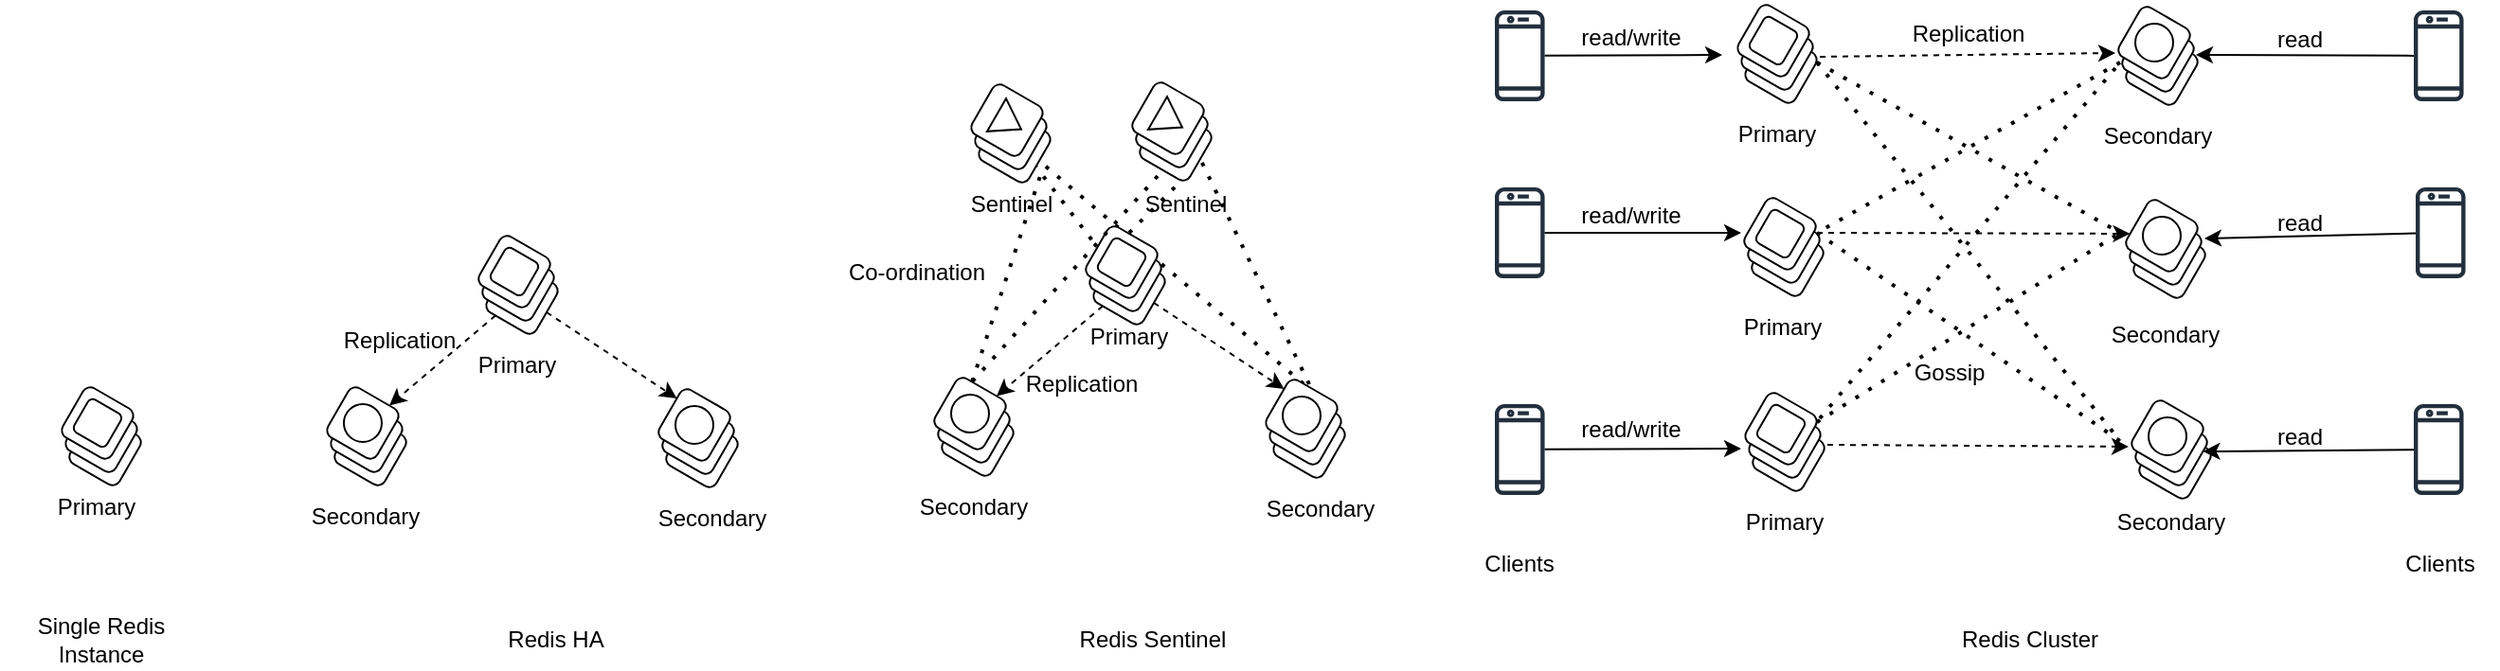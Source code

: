<mxfile version="21.3.8" type="github">
  <diagram name="Page-1" id="Pu-Xg4iQmbZEXAthtmg6">
    <mxGraphModel dx="954" dy="1602" grid="1" gridSize="10" guides="1" tooltips="1" connect="1" arrows="1" fold="1" page="1" pageScale="1" pageWidth="850" pageHeight="1100" math="0" shadow="0">
      <root>
        <mxCell id="0" />
        <mxCell id="1" parent="0" />
        <mxCell id="jeQJ4BIFKmj9hE7d5jCC-107" value="" style="endArrow=none;dashed=1;html=1;dashPattern=1 3;strokeWidth=2;rounded=0;entryX=1;entryY=0.5;entryDx=0;entryDy=0;" edge="1" parent="1" target="jeQJ4BIFKmj9hE7d5jCC-91">
          <mxGeometry width="50" height="50" relative="1" as="geometry">
            <mxPoint x="780" y="200" as="sourcePoint" />
            <mxPoint x="730" y="190" as="targetPoint" />
          </mxGeometry>
        </mxCell>
        <mxCell id="jeQJ4BIFKmj9hE7d5jCC-108" value="" style="endArrow=none;dashed=1;html=1;dashPattern=1 3;strokeWidth=2;rounded=0;entryX=0.5;entryY=0;entryDx=0;entryDy=0;exitX=0;exitY=1;exitDx=0;exitDy=0;" edge="1" parent="1" source="jeQJ4BIFKmj9hE7d5jCC-101" target="jeQJ4BIFKmj9hE7d5jCC-101">
          <mxGeometry width="50" height="50" relative="1" as="geometry">
            <mxPoint x="600" y="410" as="sourcePoint" />
            <mxPoint x="670" y="240" as="targetPoint" />
          </mxGeometry>
        </mxCell>
        <mxCell id="jeQJ4BIFKmj9hE7d5jCC-105" value="" style="endArrow=none;dashed=1;html=1;dashPattern=1 3;strokeWidth=2;rounded=0;entryX=1;entryY=0.5;entryDx=0;entryDy=0;exitX=0.25;exitY=0;exitDx=0;exitDy=0;" edge="1" parent="1" source="jeQJ4BIFKmj9hE7d5jCC-81" target="jeQJ4BIFKmj9hE7d5jCC-12">
          <mxGeometry width="50" height="50" relative="1" as="geometry">
            <mxPoint x="730" y="420" as="sourcePoint" />
            <mxPoint x="650" y="140" as="targetPoint" />
          </mxGeometry>
        </mxCell>
        <mxCell id="jeQJ4BIFKmj9hE7d5jCC-103" value="" style="endArrow=none;dashed=1;html=1;dashPattern=1 3;strokeWidth=2;rounded=0;entryX=0.7;entryY=-0.2;entryDx=0;entryDy=0;entryPerimeter=0;" edge="1" parent="1" target="jeQJ4BIFKmj9hE7d5jCC-100">
          <mxGeometry width="50" height="50" relative="1" as="geometry">
            <mxPoint x="670" y="130" as="sourcePoint" />
            <mxPoint x="710" y="250" as="targetPoint" />
          </mxGeometry>
        </mxCell>
        <mxCell id="jeQJ4BIFKmj9hE7d5jCC-104" value="" style="endArrow=none;dashed=1;html=1;dashPattern=1 3;strokeWidth=2;rounded=0;entryX=0.75;entryY=0;entryDx=0;entryDy=0;exitX=0.25;exitY=0;exitDx=0;exitDy=0;" edge="1" parent="1" source="jeQJ4BIFKmj9hE7d5jCC-71" target="jeQJ4BIFKmj9hE7d5jCC-100">
          <mxGeometry width="50" height="50" relative="1" as="geometry">
            <mxPoint x="670" y="400" as="sourcePoint" />
            <mxPoint x="720" y="350" as="targetPoint" />
          </mxGeometry>
        </mxCell>
        <mxCell id="jeQJ4BIFKmj9hE7d5jCC-17" value="" style="group" vertex="1" connectable="0" parent="1">
          <mxGeometry x="120.0" y="200.0" width="44.981" height="54.981" as="geometry" />
        </mxCell>
        <mxCell id="jeQJ4BIFKmj9hE7d5jCC-4" value="" style="rounded=1;whiteSpace=wrap;html=1;rotation=30;" vertex="1" parent="jeQJ4BIFKmj9hE7d5jCC-17">
          <mxGeometry x="9.49" y="19.49" width="30" height="30" as="geometry" />
        </mxCell>
        <mxCell id="jeQJ4BIFKmj9hE7d5jCC-3" value="" style="rounded=1;whiteSpace=wrap;html=1;rotation=30;" vertex="1" parent="jeQJ4BIFKmj9hE7d5jCC-17">
          <mxGeometry x="7.49" y="12.49" width="30" height="30" as="geometry" />
        </mxCell>
        <mxCell id="jeQJ4BIFKmj9hE7d5jCC-2" value="" style="rounded=1;whiteSpace=wrap;html=1;rotation=30;" vertex="1" parent="jeQJ4BIFKmj9hE7d5jCC-17">
          <mxGeometry x="5.49" y="5.49" width="30" height="30" as="geometry" />
        </mxCell>
        <mxCell id="jeQJ4BIFKmj9hE7d5jCC-5" value="" style="rounded=1;whiteSpace=wrap;html=1;rotation=30;" vertex="1" parent="jeQJ4BIFKmj9hE7d5jCC-17">
          <mxGeometry x="10.49" y="10.49" width="20" height="20" as="geometry" />
        </mxCell>
        <mxCell id="jeQJ4BIFKmj9hE7d5jCC-18" value="" style="group" vertex="1" connectable="0" parent="1">
          <mxGeometry x="260.0" y="200.0" width="44.981" height="54.981" as="geometry" />
        </mxCell>
        <mxCell id="jeQJ4BIFKmj9hE7d5jCC-7" value="" style="rounded=1;whiteSpace=wrap;html=1;rotation=30;" vertex="1" parent="jeQJ4BIFKmj9hE7d5jCC-18">
          <mxGeometry x="9.49" y="19.49" width="30" height="30" as="geometry" />
        </mxCell>
        <mxCell id="jeQJ4BIFKmj9hE7d5jCC-8" value="" style="rounded=1;whiteSpace=wrap;html=1;rotation=30;" vertex="1" parent="jeQJ4BIFKmj9hE7d5jCC-18">
          <mxGeometry x="7.49" y="12.49" width="30" height="30" as="geometry" />
        </mxCell>
        <mxCell id="jeQJ4BIFKmj9hE7d5jCC-9" value="" style="rounded=1;whiteSpace=wrap;html=1;rotation=30;" vertex="1" parent="jeQJ4BIFKmj9hE7d5jCC-18">
          <mxGeometry x="5.49" y="5.49" width="30" height="30" as="geometry" />
        </mxCell>
        <mxCell id="jeQJ4BIFKmj9hE7d5jCC-11" value="" style="ellipse;whiteSpace=wrap;html=1;aspect=fixed;" vertex="1" parent="jeQJ4BIFKmj9hE7d5jCC-18">
          <mxGeometry x="10.49" y="10.49" width="20" height="20" as="geometry" />
        </mxCell>
        <mxCell id="jeQJ4BIFKmj9hE7d5jCC-19" value="" style="group" vertex="1" connectable="0" parent="1">
          <mxGeometry x="600.0" y="40.0" width="44.981" height="54.981" as="geometry" />
        </mxCell>
        <mxCell id="jeQJ4BIFKmj9hE7d5jCC-12" value="" style="rounded=1;whiteSpace=wrap;html=1;rotation=30;" vertex="1" parent="jeQJ4BIFKmj9hE7d5jCC-19">
          <mxGeometry x="9.49" y="19.49" width="30" height="30" as="geometry" />
        </mxCell>
        <mxCell id="jeQJ4BIFKmj9hE7d5jCC-13" value="" style="rounded=1;whiteSpace=wrap;html=1;rotation=30;" vertex="1" parent="jeQJ4BIFKmj9hE7d5jCC-19">
          <mxGeometry x="7.49" y="12.49" width="30" height="30" as="geometry" />
        </mxCell>
        <mxCell id="jeQJ4BIFKmj9hE7d5jCC-14" value="" style="rounded=1;whiteSpace=wrap;html=1;rotation=30;" vertex="1" parent="jeQJ4BIFKmj9hE7d5jCC-19">
          <mxGeometry x="5.49" y="5.49" width="30" height="30" as="geometry" />
        </mxCell>
        <mxCell id="jeQJ4BIFKmj9hE7d5jCC-16" value="" style="triangle;whiteSpace=wrap;html=1;rotation=30;" vertex="1" parent="jeQJ4BIFKmj9hE7d5jCC-19">
          <mxGeometry x="13.99" y="11.49" width="15" height="20" as="geometry" />
        </mxCell>
        <mxCell id="jeQJ4BIFKmj9hE7d5jCC-20" value="Single Redis Instance" style="text;html=1;strokeColor=none;fillColor=none;align=center;verticalAlign=middle;whiteSpace=wrap;rounded=0;" vertex="1" parent="1">
          <mxGeometry x="89.99" y="320" width="105" height="30" as="geometry" />
        </mxCell>
        <mxCell id="jeQJ4BIFKmj9hE7d5jCC-26" value="" style="group" vertex="1" connectable="0" parent="1">
          <mxGeometry x="340" y="120" width="44.981" height="54.981" as="geometry" />
        </mxCell>
        <mxCell id="jeQJ4BIFKmj9hE7d5jCC-27" value="" style="rounded=1;whiteSpace=wrap;html=1;rotation=30;" vertex="1" parent="jeQJ4BIFKmj9hE7d5jCC-26">
          <mxGeometry x="9.49" y="19.49" width="30" height="30" as="geometry" />
        </mxCell>
        <mxCell id="jeQJ4BIFKmj9hE7d5jCC-28" value="" style="rounded=1;whiteSpace=wrap;html=1;rotation=30;" vertex="1" parent="jeQJ4BIFKmj9hE7d5jCC-26">
          <mxGeometry x="7.49" y="12.49" width="30" height="30" as="geometry" />
        </mxCell>
        <mxCell id="jeQJ4BIFKmj9hE7d5jCC-29" value="" style="rounded=1;whiteSpace=wrap;html=1;rotation=30;" vertex="1" parent="jeQJ4BIFKmj9hE7d5jCC-26">
          <mxGeometry x="5.49" y="5.49" width="30" height="30" as="geometry" />
        </mxCell>
        <mxCell id="jeQJ4BIFKmj9hE7d5jCC-30" value="" style="rounded=1;whiteSpace=wrap;html=1;rotation=30;" vertex="1" parent="jeQJ4BIFKmj9hE7d5jCC-26">
          <mxGeometry x="10.49" y="10.49" width="20" height="20" as="geometry" />
        </mxCell>
        <mxCell id="jeQJ4BIFKmj9hE7d5jCC-31" value="" style="group" vertex="1" connectable="0" parent="1">
          <mxGeometry x="435" y="201" width="44.981" height="54.981" as="geometry" />
        </mxCell>
        <mxCell id="jeQJ4BIFKmj9hE7d5jCC-32" value="" style="rounded=1;whiteSpace=wrap;html=1;rotation=30;" vertex="1" parent="jeQJ4BIFKmj9hE7d5jCC-31">
          <mxGeometry x="9.49" y="19.49" width="30" height="30" as="geometry" />
        </mxCell>
        <mxCell id="jeQJ4BIFKmj9hE7d5jCC-33" value="" style="rounded=1;whiteSpace=wrap;html=1;rotation=30;" vertex="1" parent="jeQJ4BIFKmj9hE7d5jCC-31">
          <mxGeometry x="7.49" y="12.49" width="30" height="30" as="geometry" />
        </mxCell>
        <mxCell id="jeQJ4BIFKmj9hE7d5jCC-34" value="" style="rounded=1;whiteSpace=wrap;html=1;rotation=30;" vertex="1" parent="jeQJ4BIFKmj9hE7d5jCC-31">
          <mxGeometry x="5.49" y="5.49" width="30" height="30" as="geometry" />
        </mxCell>
        <mxCell id="jeQJ4BIFKmj9hE7d5jCC-35" value="" style="ellipse;whiteSpace=wrap;html=1;aspect=fixed;" vertex="1" parent="jeQJ4BIFKmj9hE7d5jCC-31">
          <mxGeometry x="10.49" y="10.49" width="20" height="20" as="geometry" />
        </mxCell>
        <mxCell id="jeQJ4BIFKmj9hE7d5jCC-37" value="" style="endArrow=classic;html=1;rounded=0;exitX=0.25;exitY=1;exitDx=0;exitDy=0;entryX=0.75;entryY=0;entryDx=0;entryDy=0;dashed=1;" edge="1" parent="1" source="jeQJ4BIFKmj9hE7d5jCC-27" target="jeQJ4BIFKmj9hE7d5jCC-9">
          <mxGeometry width="50" height="50" relative="1" as="geometry">
            <mxPoint x="400" y="180" as="sourcePoint" />
            <mxPoint x="450" y="130" as="targetPoint" />
          </mxGeometry>
        </mxCell>
        <mxCell id="jeQJ4BIFKmj9hE7d5jCC-38" value="" style="endArrow=classic;html=1;rounded=0;exitX=1;exitY=0.5;exitDx=0;exitDy=0;entryX=0;entryY=0.25;entryDx=0;entryDy=0;dashed=1;" edge="1" parent="1" source="jeQJ4BIFKmj9hE7d5jCC-27" target="jeQJ4BIFKmj9hE7d5jCC-34">
          <mxGeometry width="50" height="50" relative="1" as="geometry">
            <mxPoint x="350" y="330" as="sourcePoint" />
            <mxPoint x="400" y="280" as="targetPoint" />
          </mxGeometry>
        </mxCell>
        <mxCell id="jeQJ4BIFKmj9hE7d5jCC-39" value="Primary" style="text;html=1;strokeColor=none;fillColor=none;align=center;verticalAlign=middle;whiteSpace=wrap;rounded=0;" vertex="1" parent="1">
          <mxGeometry x="110" y="250" width="60" height="30" as="geometry" />
        </mxCell>
        <mxCell id="jeQJ4BIFKmj9hE7d5jCC-40" value="Primary" style="text;html=1;strokeColor=none;fillColor=none;align=center;verticalAlign=middle;whiteSpace=wrap;rounded=0;" vertex="1" parent="1">
          <mxGeometry x="332.49" y="174.98" width="60" height="30" as="geometry" />
        </mxCell>
        <mxCell id="jeQJ4BIFKmj9hE7d5jCC-41" value="Secondary" style="text;html=1;strokeColor=none;fillColor=none;align=center;verticalAlign=middle;whiteSpace=wrap;rounded=0;" vertex="1" parent="1">
          <mxGeometry x="252.49" y="254.98" width="60" height="30" as="geometry" />
        </mxCell>
        <mxCell id="jeQJ4BIFKmj9hE7d5jCC-42" value="Secondary" style="text;html=1;strokeColor=none;fillColor=none;align=center;verticalAlign=middle;whiteSpace=wrap;rounded=0;" vertex="1" parent="1">
          <mxGeometry x="435" y="255.98" width="60" height="30" as="geometry" />
        </mxCell>
        <mxCell id="jeQJ4BIFKmj9hE7d5jCC-43" value="Redis HA" style="text;html=1;strokeColor=none;fillColor=none;align=center;verticalAlign=middle;whiteSpace=wrap;rounded=0;" vertex="1" parent="1">
          <mxGeometry x="330" y="320" width="105" height="30" as="geometry" />
        </mxCell>
        <mxCell id="jeQJ4BIFKmj9hE7d5jCC-68" value="" style="group" vertex="1" connectable="0" parent="1">
          <mxGeometry x="580.51" y="195.0" width="44.981" height="54.981" as="geometry" />
        </mxCell>
        <mxCell id="jeQJ4BIFKmj9hE7d5jCC-69" value="" style="rounded=1;whiteSpace=wrap;html=1;rotation=30;" vertex="1" parent="jeQJ4BIFKmj9hE7d5jCC-68">
          <mxGeometry x="9.49" y="19.49" width="30" height="30" as="geometry" />
        </mxCell>
        <mxCell id="jeQJ4BIFKmj9hE7d5jCC-70" value="" style="rounded=1;whiteSpace=wrap;html=1;rotation=30;" vertex="1" parent="jeQJ4BIFKmj9hE7d5jCC-68">
          <mxGeometry x="7.49" y="12.49" width="30" height="30" as="geometry" />
        </mxCell>
        <mxCell id="jeQJ4BIFKmj9hE7d5jCC-71" value="" style="rounded=1;whiteSpace=wrap;html=1;rotation=30;" vertex="1" parent="jeQJ4BIFKmj9hE7d5jCC-68">
          <mxGeometry x="5.49" y="5.49" width="30" height="30" as="geometry" />
        </mxCell>
        <mxCell id="jeQJ4BIFKmj9hE7d5jCC-72" value="" style="ellipse;whiteSpace=wrap;html=1;aspect=fixed;" vertex="1" parent="jeQJ4BIFKmj9hE7d5jCC-68">
          <mxGeometry x="10.49" y="10.49" width="20" height="20" as="geometry" />
        </mxCell>
        <mxCell id="jeQJ4BIFKmj9hE7d5jCC-73" value="" style="group" vertex="1" connectable="0" parent="1">
          <mxGeometry x="660.51" y="115" width="44.981" height="54.981" as="geometry" />
        </mxCell>
        <mxCell id="jeQJ4BIFKmj9hE7d5jCC-74" value="" style="rounded=1;whiteSpace=wrap;html=1;rotation=30;" vertex="1" parent="jeQJ4BIFKmj9hE7d5jCC-73">
          <mxGeometry x="9.49" y="19.49" width="30" height="30" as="geometry" />
        </mxCell>
        <mxCell id="jeQJ4BIFKmj9hE7d5jCC-75" value="" style="rounded=1;whiteSpace=wrap;html=1;rotation=30;" vertex="1" parent="jeQJ4BIFKmj9hE7d5jCC-73">
          <mxGeometry x="7.49" y="12.49" width="30" height="30" as="geometry" />
        </mxCell>
        <mxCell id="jeQJ4BIFKmj9hE7d5jCC-76" value="" style="rounded=1;whiteSpace=wrap;html=1;rotation=30;" vertex="1" parent="jeQJ4BIFKmj9hE7d5jCC-73">
          <mxGeometry x="5.49" y="5.49" width="30" height="30" as="geometry" />
        </mxCell>
        <mxCell id="jeQJ4BIFKmj9hE7d5jCC-77" value="" style="rounded=1;whiteSpace=wrap;html=1;rotation=30;" vertex="1" parent="jeQJ4BIFKmj9hE7d5jCC-73">
          <mxGeometry x="10.49" y="10.49" width="20" height="20" as="geometry" />
        </mxCell>
        <mxCell id="jeQJ4BIFKmj9hE7d5jCC-78" value="" style="group" vertex="1" connectable="0" parent="1">
          <mxGeometry x="755.51" y="196" width="44.981" height="54.981" as="geometry" />
        </mxCell>
        <mxCell id="jeQJ4BIFKmj9hE7d5jCC-79" value="" style="rounded=1;whiteSpace=wrap;html=1;rotation=30;" vertex="1" parent="jeQJ4BIFKmj9hE7d5jCC-78">
          <mxGeometry x="9.49" y="19.49" width="30" height="30" as="geometry" />
        </mxCell>
        <mxCell id="jeQJ4BIFKmj9hE7d5jCC-80" value="" style="rounded=1;whiteSpace=wrap;html=1;rotation=30;" vertex="1" parent="jeQJ4BIFKmj9hE7d5jCC-78">
          <mxGeometry x="7.49" y="12.49" width="30" height="30" as="geometry" />
        </mxCell>
        <mxCell id="jeQJ4BIFKmj9hE7d5jCC-81" value="" style="rounded=1;whiteSpace=wrap;html=1;rotation=30;" vertex="1" parent="jeQJ4BIFKmj9hE7d5jCC-78">
          <mxGeometry x="5.49" y="5.49" width="30" height="30" as="geometry" />
        </mxCell>
        <mxCell id="jeQJ4BIFKmj9hE7d5jCC-82" value="" style="ellipse;whiteSpace=wrap;html=1;aspect=fixed;" vertex="1" parent="jeQJ4BIFKmj9hE7d5jCC-78">
          <mxGeometry x="10.49" y="10.49" width="20" height="20" as="geometry" />
        </mxCell>
        <mxCell id="jeQJ4BIFKmj9hE7d5jCC-83" value="" style="endArrow=classic;html=1;rounded=0;exitX=0.25;exitY=1;exitDx=0;exitDy=0;entryX=0.75;entryY=0;entryDx=0;entryDy=0;dashed=1;" edge="1" parent="1" source="jeQJ4BIFKmj9hE7d5jCC-74" target="jeQJ4BIFKmj9hE7d5jCC-71">
          <mxGeometry width="50" height="50" relative="1" as="geometry">
            <mxPoint x="720.51" y="175" as="sourcePoint" />
            <mxPoint x="770.51" y="125" as="targetPoint" />
          </mxGeometry>
        </mxCell>
        <mxCell id="jeQJ4BIFKmj9hE7d5jCC-84" value="" style="endArrow=classic;html=1;rounded=0;exitX=1;exitY=0.5;exitDx=0;exitDy=0;entryX=0;entryY=0.25;entryDx=0;entryDy=0;dashed=1;" edge="1" parent="1" source="jeQJ4BIFKmj9hE7d5jCC-74" target="jeQJ4BIFKmj9hE7d5jCC-81">
          <mxGeometry width="50" height="50" relative="1" as="geometry">
            <mxPoint x="670.51" y="325" as="sourcePoint" />
            <mxPoint x="720.51" y="275" as="targetPoint" />
          </mxGeometry>
        </mxCell>
        <mxCell id="jeQJ4BIFKmj9hE7d5jCC-85" value="Primary" style="text;html=1;strokeColor=none;fillColor=none;align=center;verticalAlign=middle;whiteSpace=wrap;rounded=0;" vertex="1" parent="1">
          <mxGeometry x="655" y="159.98" width="60" height="30" as="geometry" />
        </mxCell>
        <mxCell id="jeQJ4BIFKmj9hE7d5jCC-86" value="Secondary" style="text;html=1;strokeColor=none;fillColor=none;align=center;verticalAlign=middle;whiteSpace=wrap;rounded=0;" vertex="1" parent="1">
          <mxGeometry x="573" y="249.98" width="60" height="30" as="geometry" />
        </mxCell>
        <mxCell id="jeQJ4BIFKmj9hE7d5jCC-87" value="Secondary" style="text;html=1;strokeColor=none;fillColor=none;align=center;verticalAlign=middle;whiteSpace=wrap;rounded=0;" vertex="1" parent="1">
          <mxGeometry x="755.51" y="250.98" width="60" height="30" as="geometry" />
        </mxCell>
        <mxCell id="jeQJ4BIFKmj9hE7d5jCC-90" value="" style="group" vertex="1" connectable="0" parent="1">
          <mxGeometry x="685" y="39" width="44.981" height="54.981" as="geometry" />
        </mxCell>
        <mxCell id="jeQJ4BIFKmj9hE7d5jCC-91" value="" style="rounded=1;whiteSpace=wrap;html=1;rotation=30;" vertex="1" parent="jeQJ4BIFKmj9hE7d5jCC-90">
          <mxGeometry x="9.49" y="19.49" width="30" height="30" as="geometry" />
        </mxCell>
        <mxCell id="jeQJ4BIFKmj9hE7d5jCC-92" value="" style="rounded=1;whiteSpace=wrap;html=1;rotation=30;" vertex="1" parent="jeQJ4BIFKmj9hE7d5jCC-90">
          <mxGeometry x="7.49" y="12.49" width="30" height="30" as="geometry" />
        </mxCell>
        <mxCell id="jeQJ4BIFKmj9hE7d5jCC-93" value="" style="rounded=1;whiteSpace=wrap;html=1;rotation=30;" vertex="1" parent="jeQJ4BIFKmj9hE7d5jCC-90">
          <mxGeometry x="5.49" y="5.49" width="30" height="30" as="geometry" />
        </mxCell>
        <mxCell id="jeQJ4BIFKmj9hE7d5jCC-94" value="" style="triangle;whiteSpace=wrap;html=1;rotation=30;" vertex="1" parent="jeQJ4BIFKmj9hE7d5jCC-90">
          <mxGeometry x="13.99" y="11.49" width="15" height="20" as="geometry" />
        </mxCell>
        <mxCell id="jeQJ4BIFKmj9hE7d5jCC-100" value="Sentinel" style="text;html=1;strokeColor=none;fillColor=none;align=center;verticalAlign=middle;whiteSpace=wrap;rounded=0;" vertex="1" parent="1">
          <mxGeometry x="593" y="90" width="60" height="30" as="geometry" />
        </mxCell>
        <mxCell id="jeQJ4BIFKmj9hE7d5jCC-101" value="Sentinel" style="text;html=1;strokeColor=none;fillColor=none;align=center;verticalAlign=middle;whiteSpace=wrap;rounded=0;" vertex="1" parent="1">
          <mxGeometry x="685" y="90" width="60" height="30" as="geometry" />
        </mxCell>
        <mxCell id="jeQJ4BIFKmj9hE7d5jCC-106" value="" style="endArrow=none;dashed=1;html=1;dashPattern=1 3;strokeWidth=2;rounded=0;exitX=0.25;exitY=0;exitDx=0;exitDy=0;entryX=0.25;entryY=0;entryDx=0;entryDy=0;" edge="1" parent="1" source="jeQJ4BIFKmj9hE7d5jCC-101" target="jeQJ4BIFKmj9hE7d5jCC-71">
          <mxGeometry width="50" height="50" relative="1" as="geometry">
            <mxPoint x="690" y="270" as="sourcePoint" />
            <mxPoint x="670" y="400" as="targetPoint" />
          </mxGeometry>
        </mxCell>
        <mxCell id="jeQJ4BIFKmj9hE7d5jCC-109" value="Redis Sentinel" style="text;html=1;strokeColor=none;fillColor=none;align=center;verticalAlign=middle;whiteSpace=wrap;rounded=0;" vertex="1" parent="1">
          <mxGeometry x="644.98" y="320" width="105" height="30" as="geometry" />
        </mxCell>
        <mxCell id="jeQJ4BIFKmj9hE7d5jCC-110" value="Replication" style="text;html=1;strokeColor=none;fillColor=none;align=center;verticalAlign=middle;whiteSpace=wrap;rounded=0;" vertex="1" parent="1">
          <mxGeometry x="270" y="159" width="60" height="36" as="geometry" />
        </mxCell>
        <mxCell id="jeQJ4BIFKmj9hE7d5jCC-111" value="Co-ordination" style="text;html=1;strokeColor=none;fillColor=none;align=center;verticalAlign=middle;whiteSpace=wrap;rounded=0;" vertex="1" parent="1">
          <mxGeometry x="513.49" y="125.98" width="119.51" height="30" as="geometry" />
        </mxCell>
        <mxCell id="jeQJ4BIFKmj9hE7d5jCC-112" value="" style="group" vertex="1" connectable="0" parent="1">
          <mxGeometry x="1008" y="100" width="44.981" height="54.981" as="geometry" />
        </mxCell>
        <mxCell id="jeQJ4BIFKmj9hE7d5jCC-113" value="" style="rounded=1;whiteSpace=wrap;html=1;rotation=30;" vertex="1" parent="jeQJ4BIFKmj9hE7d5jCC-112">
          <mxGeometry x="9.49" y="19.49" width="30" height="30" as="geometry" />
        </mxCell>
        <mxCell id="jeQJ4BIFKmj9hE7d5jCC-114" value="" style="rounded=1;whiteSpace=wrap;html=1;rotation=30;" vertex="1" parent="jeQJ4BIFKmj9hE7d5jCC-112">
          <mxGeometry x="7.49" y="12.49" width="30" height="30" as="geometry" />
        </mxCell>
        <mxCell id="jeQJ4BIFKmj9hE7d5jCC-115" value="" style="rounded=1;whiteSpace=wrap;html=1;rotation=30;" vertex="1" parent="jeQJ4BIFKmj9hE7d5jCC-112">
          <mxGeometry x="5.49" y="5.49" width="30" height="30" as="geometry" />
        </mxCell>
        <mxCell id="jeQJ4BIFKmj9hE7d5jCC-116" value="" style="rounded=1;whiteSpace=wrap;html=1;rotation=30;" vertex="1" parent="jeQJ4BIFKmj9hE7d5jCC-112">
          <mxGeometry x="10.49" y="10.49" width="20" height="20" as="geometry" />
        </mxCell>
        <mxCell id="jeQJ4BIFKmj9hE7d5jCC-117" value="Primary" style="text;html=1;strokeColor=none;fillColor=none;align=center;verticalAlign=middle;whiteSpace=wrap;rounded=0;" vertex="1" parent="1">
          <mxGeometry x="1000.49" y="154.98" width="60" height="30" as="geometry" />
        </mxCell>
        <mxCell id="jeQJ4BIFKmj9hE7d5jCC-124" value="" style="group" vertex="1" connectable="0" parent="1">
          <mxGeometry x="1008.51" y="203" width="44.981" height="54.981" as="geometry" />
        </mxCell>
        <mxCell id="jeQJ4BIFKmj9hE7d5jCC-125" value="" style="rounded=1;whiteSpace=wrap;html=1;rotation=30;" vertex="1" parent="jeQJ4BIFKmj9hE7d5jCC-124">
          <mxGeometry x="9.49" y="19.49" width="30" height="30" as="geometry" />
        </mxCell>
        <mxCell id="jeQJ4BIFKmj9hE7d5jCC-126" value="" style="rounded=1;whiteSpace=wrap;html=1;rotation=30;" vertex="1" parent="jeQJ4BIFKmj9hE7d5jCC-124">
          <mxGeometry x="7.49" y="12.49" width="30" height="30" as="geometry" />
        </mxCell>
        <mxCell id="jeQJ4BIFKmj9hE7d5jCC-127" value="" style="rounded=1;whiteSpace=wrap;html=1;rotation=30;" vertex="1" parent="jeQJ4BIFKmj9hE7d5jCC-124">
          <mxGeometry x="5.49" y="5.49" width="30" height="30" as="geometry" />
        </mxCell>
        <mxCell id="jeQJ4BIFKmj9hE7d5jCC-128" value="" style="rounded=1;whiteSpace=wrap;html=1;rotation=30;" vertex="1" parent="jeQJ4BIFKmj9hE7d5jCC-124">
          <mxGeometry x="10.49" y="10.49" width="20" height="20" as="geometry" />
        </mxCell>
        <mxCell id="jeQJ4BIFKmj9hE7d5jCC-129" value="Primary" style="text;html=1;strokeColor=none;fillColor=none;align=center;verticalAlign=middle;whiteSpace=wrap;rounded=0;" vertex="1" parent="1">
          <mxGeometry x="1001" y="257.98" width="60" height="30" as="geometry" />
        </mxCell>
        <mxCell id="jeQJ4BIFKmj9hE7d5jCC-130" value="" style="group" vertex="1" connectable="0" parent="1">
          <mxGeometry x="1004.51" y="-2" width="44.981" height="54.981" as="geometry" />
        </mxCell>
        <mxCell id="jeQJ4BIFKmj9hE7d5jCC-131" value="" style="rounded=1;whiteSpace=wrap;html=1;rotation=30;" vertex="1" parent="jeQJ4BIFKmj9hE7d5jCC-130">
          <mxGeometry x="9.49" y="19.49" width="30" height="30" as="geometry" />
        </mxCell>
        <mxCell id="jeQJ4BIFKmj9hE7d5jCC-132" value="" style="rounded=1;whiteSpace=wrap;html=1;rotation=30;" vertex="1" parent="jeQJ4BIFKmj9hE7d5jCC-130">
          <mxGeometry x="7.49" y="12.49" width="30" height="30" as="geometry" />
        </mxCell>
        <mxCell id="jeQJ4BIFKmj9hE7d5jCC-133" value="" style="rounded=1;whiteSpace=wrap;html=1;rotation=30;" vertex="1" parent="jeQJ4BIFKmj9hE7d5jCC-130">
          <mxGeometry x="5.49" y="5.49" width="30" height="30" as="geometry" />
        </mxCell>
        <mxCell id="jeQJ4BIFKmj9hE7d5jCC-134" value="" style="rounded=1;whiteSpace=wrap;html=1;rotation=30;" vertex="1" parent="jeQJ4BIFKmj9hE7d5jCC-130">
          <mxGeometry x="10.49" y="10.49" width="20" height="20" as="geometry" />
        </mxCell>
        <mxCell id="jeQJ4BIFKmj9hE7d5jCC-135" value="Primary" style="text;html=1;strokeColor=none;fillColor=none;align=center;verticalAlign=middle;whiteSpace=wrap;rounded=0;" vertex="1" parent="1">
          <mxGeometry x="997" y="52.98" width="60" height="30" as="geometry" />
        </mxCell>
        <mxCell id="jeQJ4BIFKmj9hE7d5jCC-136" value="" style="group" vertex="1" connectable="0" parent="1">
          <mxGeometry x="1205.51" y="-1" width="44.981" height="54.981" as="geometry" />
        </mxCell>
        <mxCell id="jeQJ4BIFKmj9hE7d5jCC-137" value="" style="rounded=1;whiteSpace=wrap;html=1;rotation=30;" vertex="1" parent="jeQJ4BIFKmj9hE7d5jCC-136">
          <mxGeometry x="9.49" y="19.49" width="30" height="30" as="geometry" />
        </mxCell>
        <mxCell id="jeQJ4BIFKmj9hE7d5jCC-138" value="" style="rounded=1;whiteSpace=wrap;html=1;rotation=30;" vertex="1" parent="jeQJ4BIFKmj9hE7d5jCC-136">
          <mxGeometry x="7.49" y="12.49" width="30" height="30" as="geometry" />
        </mxCell>
        <mxCell id="jeQJ4BIFKmj9hE7d5jCC-139" value="" style="rounded=1;whiteSpace=wrap;html=1;rotation=30;" vertex="1" parent="jeQJ4BIFKmj9hE7d5jCC-136">
          <mxGeometry x="5.49" y="5.49" width="30" height="30" as="geometry" />
        </mxCell>
        <mxCell id="jeQJ4BIFKmj9hE7d5jCC-140" value="" style="ellipse;whiteSpace=wrap;html=1;aspect=fixed;" vertex="1" parent="jeQJ4BIFKmj9hE7d5jCC-136">
          <mxGeometry x="10.49" y="10.49" width="20" height="20" as="geometry" />
        </mxCell>
        <mxCell id="jeQJ4BIFKmj9hE7d5jCC-141" value="Secondary" style="text;html=1;strokeColor=none;fillColor=none;align=center;verticalAlign=middle;whiteSpace=wrap;rounded=0;" vertex="1" parent="1">
          <mxGeometry x="1198" y="53.98" width="60" height="30" as="geometry" />
        </mxCell>
        <mxCell id="jeQJ4BIFKmj9hE7d5jCC-142" value="" style="group" vertex="1" connectable="0" parent="1">
          <mxGeometry x="1209.51" y="101" width="44.981" height="54.981" as="geometry" />
        </mxCell>
        <mxCell id="jeQJ4BIFKmj9hE7d5jCC-143" value="" style="rounded=1;whiteSpace=wrap;html=1;rotation=30;" vertex="1" parent="jeQJ4BIFKmj9hE7d5jCC-142">
          <mxGeometry x="9.49" y="19.49" width="30" height="30" as="geometry" />
        </mxCell>
        <mxCell id="jeQJ4BIFKmj9hE7d5jCC-144" value="" style="rounded=1;whiteSpace=wrap;html=1;rotation=30;" vertex="1" parent="jeQJ4BIFKmj9hE7d5jCC-142">
          <mxGeometry x="7.49" y="12.49" width="30" height="30" as="geometry" />
        </mxCell>
        <mxCell id="jeQJ4BIFKmj9hE7d5jCC-145" value="" style="rounded=1;whiteSpace=wrap;html=1;rotation=30;" vertex="1" parent="jeQJ4BIFKmj9hE7d5jCC-142">
          <mxGeometry x="5.49" y="5.49" width="30" height="30" as="geometry" />
        </mxCell>
        <mxCell id="jeQJ4BIFKmj9hE7d5jCC-146" value="" style="ellipse;whiteSpace=wrap;html=1;aspect=fixed;" vertex="1" parent="jeQJ4BIFKmj9hE7d5jCC-142">
          <mxGeometry x="10.49" y="10.49" width="20" height="20" as="geometry" />
        </mxCell>
        <mxCell id="jeQJ4BIFKmj9hE7d5jCC-147" value="Secondary" style="text;html=1;strokeColor=none;fillColor=none;align=center;verticalAlign=middle;whiteSpace=wrap;rounded=0;" vertex="1" parent="1">
          <mxGeometry x="1202" y="158.98" width="60" height="30" as="geometry" />
        </mxCell>
        <mxCell id="jeQJ4BIFKmj9hE7d5jCC-148" value="" style="group" vertex="1" connectable="0" parent="1">
          <mxGeometry x="1212.51" y="207" width="44.981" height="54.981" as="geometry" />
        </mxCell>
        <mxCell id="jeQJ4BIFKmj9hE7d5jCC-149" value="" style="rounded=1;whiteSpace=wrap;html=1;rotation=30;" vertex="1" parent="jeQJ4BIFKmj9hE7d5jCC-148">
          <mxGeometry x="9.49" y="19.49" width="30" height="30" as="geometry" />
        </mxCell>
        <mxCell id="jeQJ4BIFKmj9hE7d5jCC-150" value="" style="rounded=1;whiteSpace=wrap;html=1;rotation=30;" vertex="1" parent="jeQJ4BIFKmj9hE7d5jCC-148">
          <mxGeometry x="7.49" y="12.49" width="30" height="30" as="geometry" />
        </mxCell>
        <mxCell id="jeQJ4BIFKmj9hE7d5jCC-151" value="" style="rounded=1;whiteSpace=wrap;html=1;rotation=30;" vertex="1" parent="jeQJ4BIFKmj9hE7d5jCC-148">
          <mxGeometry x="5.49" y="5.49" width="30" height="30" as="geometry" />
        </mxCell>
        <mxCell id="jeQJ4BIFKmj9hE7d5jCC-152" value="" style="ellipse;whiteSpace=wrap;html=1;aspect=fixed;" vertex="1" parent="jeQJ4BIFKmj9hE7d5jCC-148">
          <mxGeometry x="10.49" y="10.49" width="20" height="20" as="geometry" />
        </mxCell>
        <mxCell id="jeQJ4BIFKmj9hE7d5jCC-153" value="Secondary" style="text;html=1;strokeColor=none;fillColor=none;align=center;verticalAlign=middle;whiteSpace=wrap;rounded=0;" vertex="1" parent="1">
          <mxGeometry x="1205" y="257.98" width="60" height="30" as="geometry" />
        </mxCell>
        <mxCell id="jeQJ4BIFKmj9hE7d5jCC-154" value="" style="endArrow=classic;html=1;rounded=0;exitX=1;exitY=0;exitDx=0;exitDy=0;entryX=0;entryY=1;entryDx=0;entryDy=0;dashed=1;" edge="1" parent="1" source="jeQJ4BIFKmj9hE7d5jCC-131" target="jeQJ4BIFKmj9hE7d5jCC-139">
          <mxGeometry width="50" height="50" relative="1" as="geometry">
            <mxPoint x="988" y="190" as="sourcePoint" />
            <mxPoint x="1178" y="40" as="targetPoint" />
          </mxGeometry>
        </mxCell>
        <mxCell id="jeQJ4BIFKmj9hE7d5jCC-155" value="" style="endArrow=classic;html=1;rounded=0;entryX=0;entryY=0.75;entryDx=0;entryDy=0;dashed=1;" edge="1" parent="1" target="jeQJ4BIFKmj9hE7d5jCC-145">
          <mxGeometry width="50" height="50" relative="1" as="geometry">
            <mxPoint x="1048" y="120" as="sourcePoint" />
            <mxPoint x="1138" y="140" as="targetPoint" />
          </mxGeometry>
        </mxCell>
        <mxCell id="jeQJ4BIFKmj9hE7d5jCC-156" value="" style="endArrow=classic;html=1;rounded=0;exitX=1;exitY=0;exitDx=0;exitDy=0;entryX=0;entryY=1;entryDx=0;entryDy=0;dashed=1;" edge="1" parent="1" source="jeQJ4BIFKmj9hE7d5jCC-125" target="jeQJ4BIFKmj9hE7d5jCC-151">
          <mxGeometry width="50" height="50" relative="1" as="geometry">
            <mxPoint x="988" y="190" as="sourcePoint" />
            <mxPoint x="1038" y="140" as="targetPoint" />
          </mxGeometry>
        </mxCell>
        <mxCell id="jeQJ4BIFKmj9hE7d5jCC-159" value="" style="sketch=0;outlineConnect=0;fontColor=#232F3E;gradientColor=none;fillColor=#232F3D;strokeColor=none;dashed=0;verticalLabelPosition=bottom;verticalAlign=top;align=center;html=1;fontSize=12;fontStyle=0;aspect=fixed;pointerEvents=1;shape=mxgraph.aws4.mobile_client;" vertex="1" parent="1">
          <mxGeometry x="878" y="1.49" width="26.28" height="50" as="geometry" />
        </mxCell>
        <mxCell id="jeQJ4BIFKmj9hE7d5jCC-160" value="" style="sketch=0;outlineConnect=0;fontColor=#232F3E;gradientColor=none;fillColor=#232F3D;strokeColor=none;dashed=0;verticalLabelPosition=bottom;verticalAlign=top;align=center;html=1;fontSize=12;fontStyle=0;aspect=fixed;pointerEvents=1;shape=mxgraph.aws4.mobile_client;" vertex="1" parent="1">
          <mxGeometry x="1363" y="1.49" width="26.28" height="50" as="geometry" />
        </mxCell>
        <mxCell id="jeQJ4BIFKmj9hE7d5jCC-161" value="" style="sketch=0;outlineConnect=0;fontColor=#232F3E;gradientColor=none;fillColor=#232F3D;strokeColor=none;dashed=0;verticalLabelPosition=bottom;verticalAlign=top;align=center;html=1;fontSize=12;fontStyle=0;aspect=fixed;pointerEvents=1;shape=mxgraph.aws4.mobile_client;" vertex="1" parent="1">
          <mxGeometry x="878" y="94.98" width="26.28" height="50" as="geometry" />
        </mxCell>
        <mxCell id="jeQJ4BIFKmj9hE7d5jCC-162" value="" style="sketch=0;outlineConnect=0;fontColor=#232F3E;gradientColor=none;fillColor=#232F3D;strokeColor=none;dashed=0;verticalLabelPosition=bottom;verticalAlign=top;align=center;html=1;fontSize=12;fontStyle=0;aspect=fixed;pointerEvents=1;shape=mxgraph.aws4.mobile_client;" vertex="1" parent="1">
          <mxGeometry x="878" y="209.49" width="26.28" height="50" as="geometry" />
        </mxCell>
        <mxCell id="jeQJ4BIFKmj9hE7d5jCC-163" value="" style="sketch=0;outlineConnect=0;fontColor=#232F3E;gradientColor=none;fillColor=#232F3D;strokeColor=none;dashed=0;verticalLabelPosition=bottom;verticalAlign=top;align=center;html=1;fontSize=12;fontStyle=0;aspect=fixed;pointerEvents=1;shape=mxgraph.aws4.mobile_client;" vertex="1" parent="1">
          <mxGeometry x="1364" y="94.98" width="26.28" height="50" as="geometry" />
        </mxCell>
        <mxCell id="jeQJ4BIFKmj9hE7d5jCC-164" value="" style="sketch=0;outlineConnect=0;fontColor=#232F3E;gradientColor=none;fillColor=#232F3D;strokeColor=none;dashed=0;verticalLabelPosition=bottom;verticalAlign=top;align=center;html=1;fontSize=12;fontStyle=0;aspect=fixed;pointerEvents=1;shape=mxgraph.aws4.mobile_client;" vertex="1" parent="1">
          <mxGeometry x="1363" y="209.49" width="26.28" height="50" as="geometry" />
        </mxCell>
        <mxCell id="jeQJ4BIFKmj9hE7d5jCC-165" value="" style="endArrow=none;dashed=1;html=1;dashPattern=1 3;strokeWidth=2;rounded=0;" edge="1" parent="1">
          <mxGeometry width="50" height="50" relative="1" as="geometry">
            <mxPoint x="1048" y="30" as="sourcePoint" />
            <mxPoint x="1208" y="120" as="targetPoint" />
          </mxGeometry>
        </mxCell>
        <mxCell id="jeQJ4BIFKmj9hE7d5jCC-166" value="" style="endArrow=none;dashed=1;html=1;dashPattern=1 3;strokeWidth=2;rounded=0;" edge="1" parent="1">
          <mxGeometry width="50" height="50" relative="1" as="geometry">
            <mxPoint x="1048" y="30" as="sourcePoint" />
            <mxPoint x="1208" y="230" as="targetPoint" />
          </mxGeometry>
        </mxCell>
        <mxCell id="jeQJ4BIFKmj9hE7d5jCC-167" value="" style="endArrow=none;dashed=1;html=1;dashPattern=1 3;strokeWidth=2;rounded=0;" edge="1" parent="1">
          <mxGeometry width="50" height="50" relative="1" as="geometry">
            <mxPoint x="1208" y="30" as="sourcePoint" />
            <mxPoint x="1048" y="120" as="targetPoint" />
          </mxGeometry>
        </mxCell>
        <mxCell id="jeQJ4BIFKmj9hE7d5jCC-168" value="" style="endArrow=none;dashed=1;html=1;dashPattern=1 3;strokeWidth=2;rounded=0;exitX=1;exitY=0;exitDx=0;exitDy=0;" edge="1" parent="1" source="jeQJ4BIFKmj9hE7d5jCC-127">
          <mxGeometry width="50" height="50" relative="1" as="geometry">
            <mxPoint x="988" y="190" as="sourcePoint" />
            <mxPoint x="1208" y="30" as="targetPoint" />
          </mxGeometry>
        </mxCell>
        <mxCell id="jeQJ4BIFKmj9hE7d5jCC-169" value="" style="endArrow=none;dashed=1;html=1;dashPattern=1 3;strokeWidth=2;rounded=0;" edge="1" parent="1">
          <mxGeometry width="50" height="50" relative="1" as="geometry">
            <mxPoint x="1048" y="120" as="sourcePoint" />
            <mxPoint x="1208" y="230" as="targetPoint" />
          </mxGeometry>
        </mxCell>
        <mxCell id="jeQJ4BIFKmj9hE7d5jCC-170" value="" style="endArrow=none;dashed=1;html=1;dashPattern=1 3;strokeWidth=2;rounded=0;" edge="1" parent="1">
          <mxGeometry width="50" height="50" relative="1" as="geometry">
            <mxPoint x="1048" y="220" as="sourcePoint" />
            <mxPoint x="1208" y="120" as="targetPoint" />
          </mxGeometry>
        </mxCell>
        <mxCell id="jeQJ4BIFKmj9hE7d5jCC-171" value="Replication" style="text;html=1;strokeColor=none;fillColor=none;align=center;verticalAlign=middle;whiteSpace=wrap;rounded=0;" vertex="1" parent="1">
          <mxGeometry x="630" y="184.98" width="60" height="30" as="geometry" />
        </mxCell>
        <mxCell id="jeQJ4BIFKmj9hE7d5jCC-172" value="Replication" style="text;html=1;strokeColor=none;fillColor=none;align=center;verticalAlign=middle;whiteSpace=wrap;rounded=0;" vertex="1" parent="1">
          <mxGeometry x="1098" width="60" height="30" as="geometry" />
        </mxCell>
        <mxCell id="jeQJ4BIFKmj9hE7d5jCC-173" value="Gossip" style="text;html=1;strokeColor=none;fillColor=none;align=center;verticalAlign=middle;whiteSpace=wrap;rounded=0;" vertex="1" parent="1">
          <mxGeometry x="1088" y="179.49" width="60" height="30" as="geometry" />
        </mxCell>
        <mxCell id="jeQJ4BIFKmj9hE7d5jCC-174" value="" style="endArrow=classic;html=1;rounded=0;" edge="1" parent="1" source="jeQJ4BIFKmj9hE7d5jCC-159">
          <mxGeometry width="50" height="50" relative="1" as="geometry">
            <mxPoint x="1138" y="190" as="sourcePoint" />
            <mxPoint x="998" y="26" as="targetPoint" />
          </mxGeometry>
        </mxCell>
        <mxCell id="jeQJ4BIFKmj9hE7d5jCC-175" value="" style="endArrow=classic;html=1;rounded=0;" edge="1" parent="1" source="jeQJ4BIFKmj9hE7d5jCC-161">
          <mxGeometry width="50" height="50" relative="1" as="geometry">
            <mxPoint x="1138" y="190" as="sourcePoint" />
            <mxPoint x="1008" y="120" as="targetPoint" />
          </mxGeometry>
        </mxCell>
        <mxCell id="jeQJ4BIFKmj9hE7d5jCC-176" value="" style="endArrow=classic;html=1;rounded=0;" edge="1" parent="1" source="jeQJ4BIFKmj9hE7d5jCC-162">
          <mxGeometry width="50" height="50" relative="1" as="geometry">
            <mxPoint x="1138" y="190" as="sourcePoint" />
            <mxPoint x="1008" y="234" as="targetPoint" />
          </mxGeometry>
        </mxCell>
        <mxCell id="jeQJ4BIFKmj9hE7d5jCC-177" value="" style="endArrow=classic;html=1;rounded=0;" edge="1" parent="1" source="jeQJ4BIFKmj9hE7d5jCC-160">
          <mxGeometry width="50" height="50" relative="1" as="geometry">
            <mxPoint x="1138" y="190" as="sourcePoint" />
            <mxPoint x="1248" y="26" as="targetPoint" />
          </mxGeometry>
        </mxCell>
        <mxCell id="jeQJ4BIFKmj9hE7d5jCC-178" value="" style="endArrow=classic;html=1;rounded=0;entryX=1;entryY=0;entryDx=0;entryDy=0;" edge="1" parent="1" source="jeQJ4BIFKmj9hE7d5jCC-163" target="jeQJ4BIFKmj9hE7d5jCC-144">
          <mxGeometry width="50" height="50" relative="1" as="geometry">
            <mxPoint x="1138" y="190" as="sourcePoint" />
            <mxPoint x="1188" y="140" as="targetPoint" />
          </mxGeometry>
        </mxCell>
        <mxCell id="jeQJ4BIFKmj9hE7d5jCC-179" value="" style="endArrow=classic;html=1;rounded=0;entryX=1;entryY=0.25;entryDx=0;entryDy=0;" edge="1" parent="1" source="jeQJ4BIFKmj9hE7d5jCC-164" target="jeQJ4BIFKmj9hE7d5jCC-150">
          <mxGeometry width="50" height="50" relative="1" as="geometry">
            <mxPoint x="1138" y="190" as="sourcePoint" />
            <mxPoint x="1188" y="140" as="targetPoint" />
          </mxGeometry>
        </mxCell>
        <mxCell id="jeQJ4BIFKmj9hE7d5jCC-180" value="Redis Cluster" style="text;html=1;strokeColor=none;fillColor=none;align=center;verticalAlign=middle;whiteSpace=wrap;rounded=0;" vertex="1" parent="1">
          <mxGeometry x="1108" y="320" width="105" height="30" as="geometry" />
        </mxCell>
        <mxCell id="jeQJ4BIFKmj9hE7d5jCC-181" value="read/write" style="text;html=1;strokeColor=none;fillColor=none;align=center;verticalAlign=middle;whiteSpace=wrap;rounded=0;" vertex="1" parent="1">
          <mxGeometry x="920" y="2.49" width="60" height="30" as="geometry" />
        </mxCell>
        <mxCell id="jeQJ4BIFKmj9hE7d5jCC-182" value="read/write" style="text;html=1;strokeColor=none;fillColor=none;align=center;verticalAlign=middle;whiteSpace=wrap;rounded=0;" vertex="1" parent="1">
          <mxGeometry x="920" y="95.98" width="60" height="30" as="geometry" />
        </mxCell>
        <mxCell id="jeQJ4BIFKmj9hE7d5jCC-183" value="read/write" style="text;html=1;strokeColor=none;fillColor=none;align=center;verticalAlign=middle;whiteSpace=wrap;rounded=0;" vertex="1" parent="1">
          <mxGeometry x="920" y="209.49" width="60" height="30" as="geometry" />
        </mxCell>
        <mxCell id="jeQJ4BIFKmj9hE7d5jCC-184" value="read" style="text;html=1;strokeColor=none;fillColor=none;align=center;verticalAlign=middle;whiteSpace=wrap;rounded=0;" vertex="1" parent="1">
          <mxGeometry x="1273" y="3" width="60" height="30" as="geometry" />
        </mxCell>
        <mxCell id="jeQJ4BIFKmj9hE7d5jCC-185" value="read" style="text;html=1;strokeColor=none;fillColor=none;align=center;verticalAlign=middle;whiteSpace=wrap;rounded=0;" vertex="1" parent="1">
          <mxGeometry x="1273" y="100" width="60" height="30" as="geometry" />
        </mxCell>
        <mxCell id="jeQJ4BIFKmj9hE7d5jCC-186" value="read" style="text;html=1;strokeColor=none;fillColor=none;align=center;verticalAlign=middle;whiteSpace=wrap;rounded=0;" vertex="1" parent="1">
          <mxGeometry x="1273" y="213.49" width="60" height="30" as="geometry" />
        </mxCell>
        <mxCell id="jeQJ4BIFKmj9hE7d5jCC-187" value="Clients" style="text;html=1;strokeColor=none;fillColor=none;align=center;verticalAlign=middle;whiteSpace=wrap;rounded=0;" vertex="1" parent="1">
          <mxGeometry x="861" y="280" width="60" height="30" as="geometry" />
        </mxCell>
        <mxCell id="jeQJ4BIFKmj9hE7d5jCC-188" value="Clients" style="text;html=1;strokeColor=none;fillColor=none;align=center;verticalAlign=middle;whiteSpace=wrap;rounded=0;" vertex="1" parent="1">
          <mxGeometry x="1347.14" y="279.98" width="60" height="30" as="geometry" />
        </mxCell>
      </root>
    </mxGraphModel>
  </diagram>
</mxfile>
